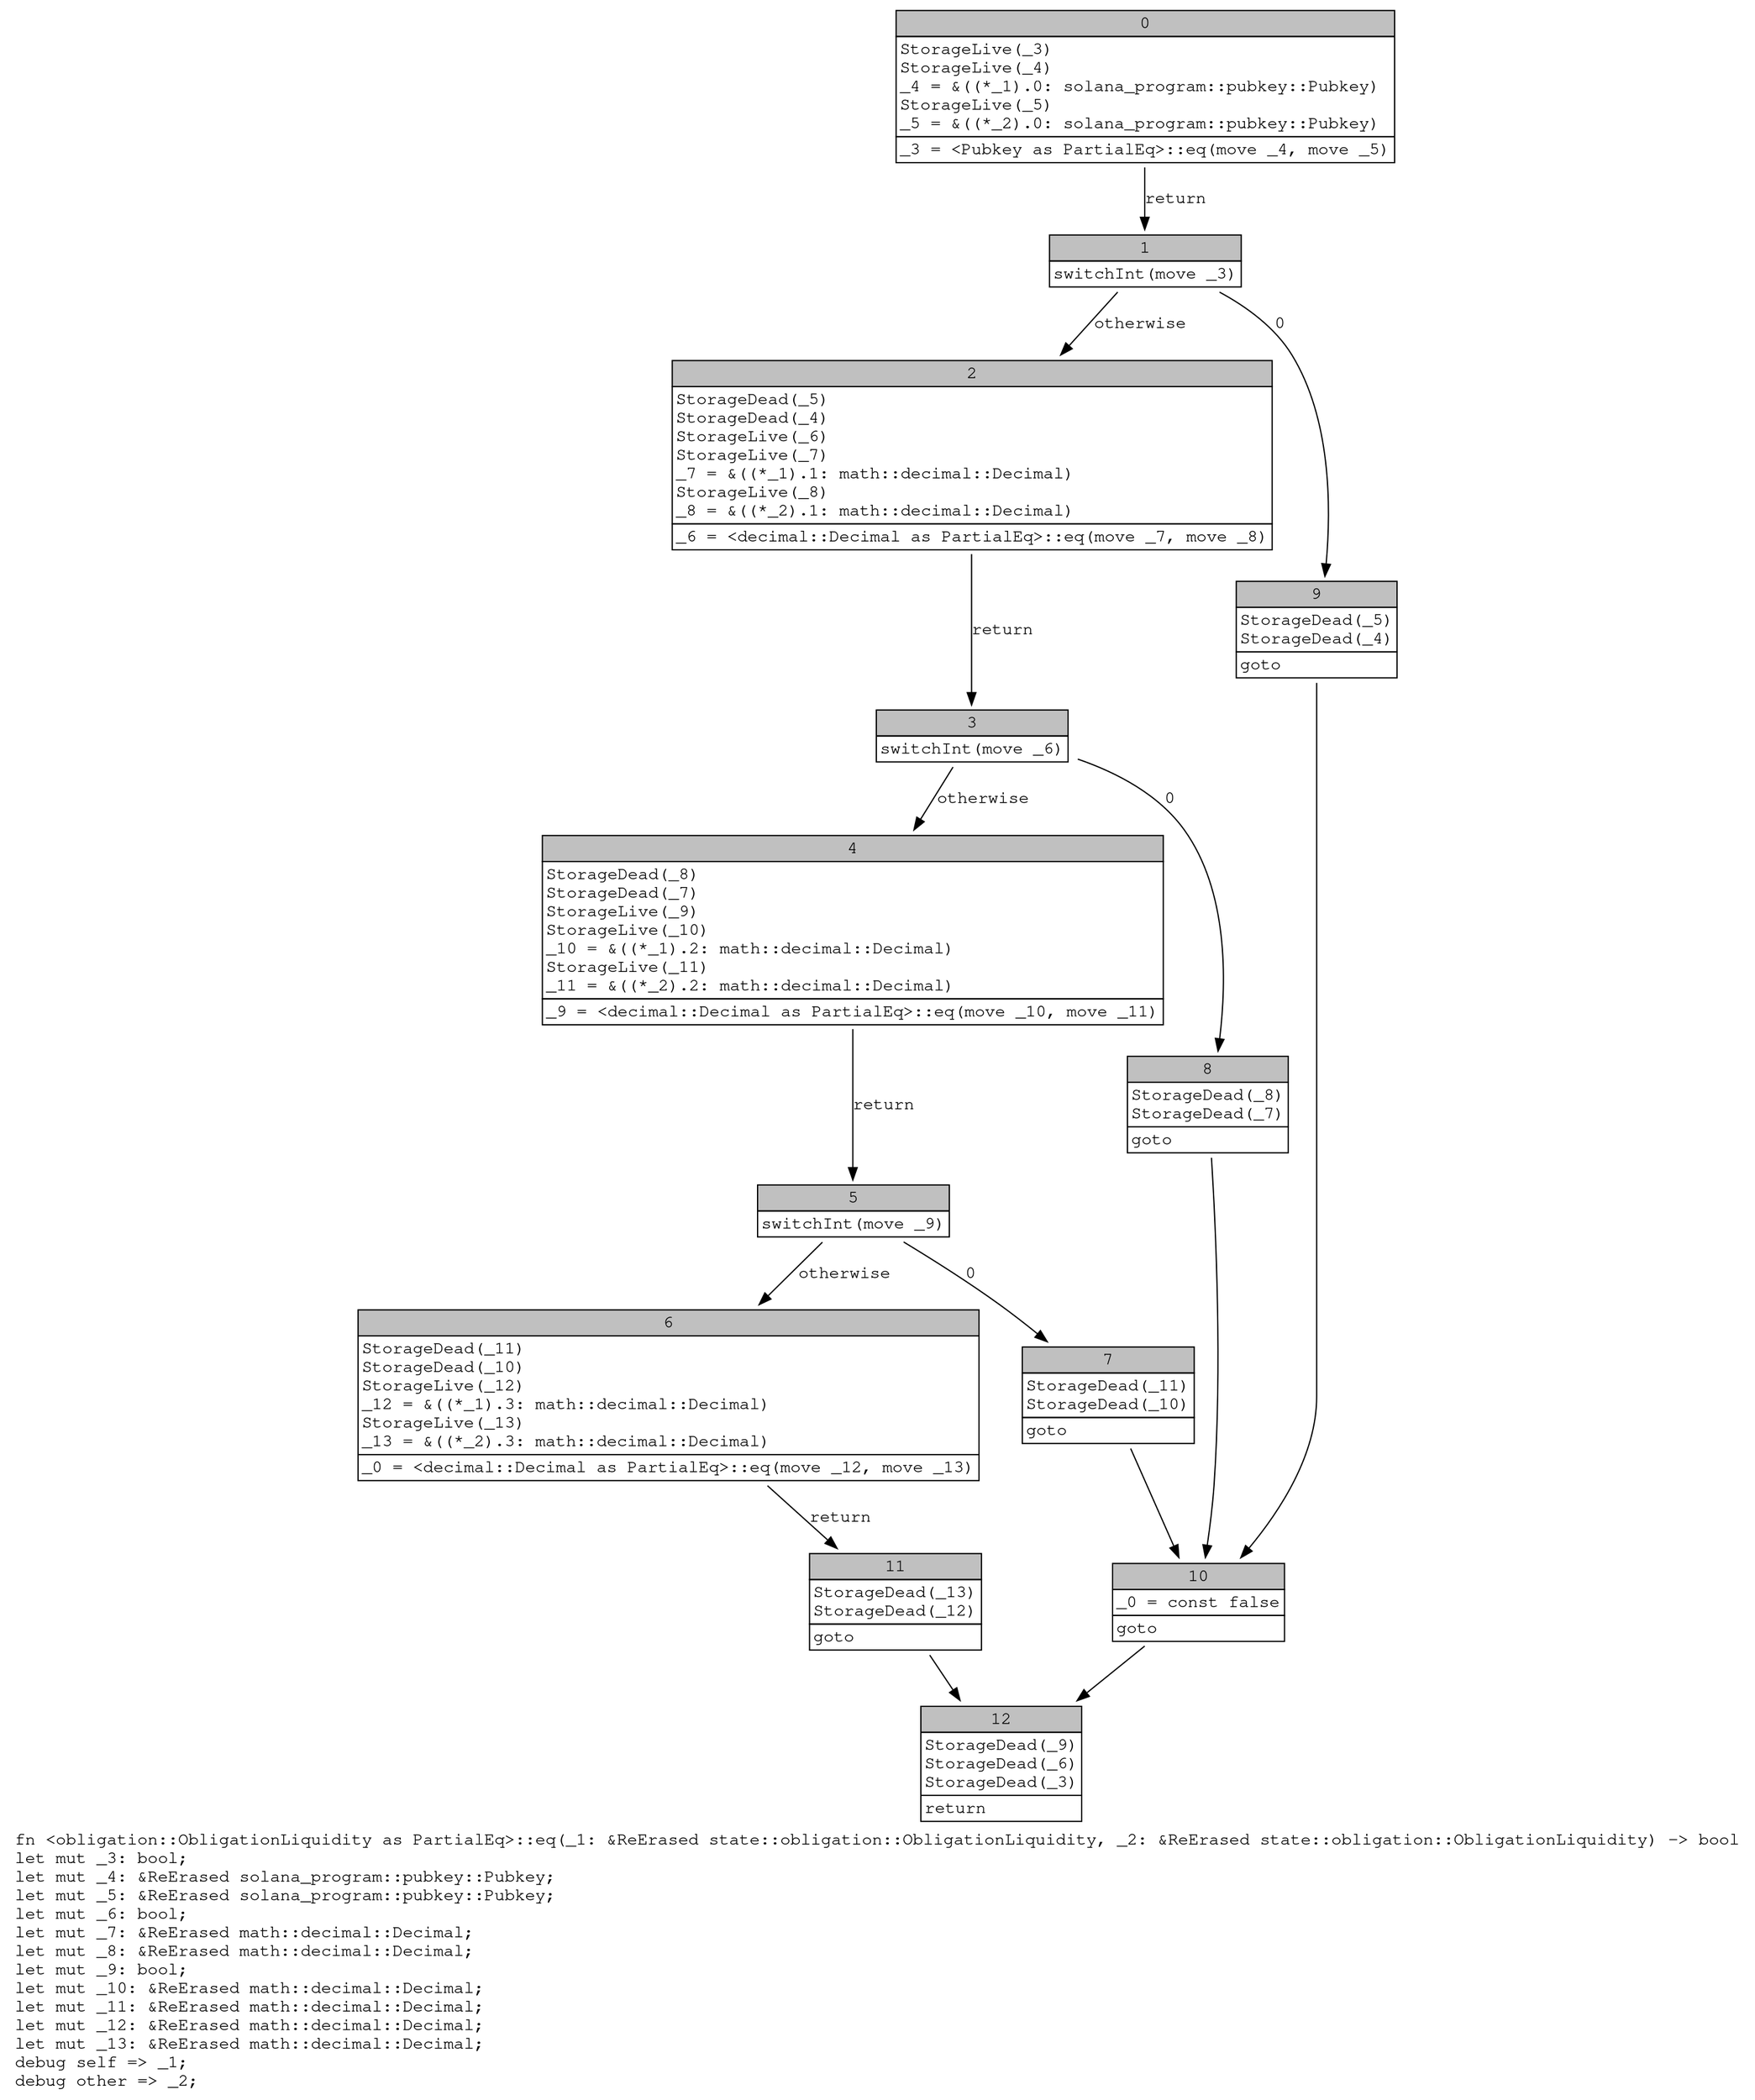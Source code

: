 digraph Mir_0_2026 {
    graph [fontname="Courier, monospace"];
    node [fontname="Courier, monospace"];
    edge [fontname="Courier, monospace"];
    label=<fn &lt;obligation::ObligationLiquidity as PartialEq&gt;::eq(_1: &amp;ReErased state::obligation::ObligationLiquidity, _2: &amp;ReErased state::obligation::ObligationLiquidity) -&gt; bool<br align="left"/>let mut _3: bool;<br align="left"/>let mut _4: &amp;ReErased solana_program::pubkey::Pubkey;<br align="left"/>let mut _5: &amp;ReErased solana_program::pubkey::Pubkey;<br align="left"/>let mut _6: bool;<br align="left"/>let mut _7: &amp;ReErased math::decimal::Decimal;<br align="left"/>let mut _8: &amp;ReErased math::decimal::Decimal;<br align="left"/>let mut _9: bool;<br align="left"/>let mut _10: &amp;ReErased math::decimal::Decimal;<br align="left"/>let mut _11: &amp;ReErased math::decimal::Decimal;<br align="left"/>let mut _12: &amp;ReErased math::decimal::Decimal;<br align="left"/>let mut _13: &amp;ReErased math::decimal::Decimal;<br align="left"/>debug self =&gt; _1;<br align="left"/>debug other =&gt; _2;<br align="left"/>>;
    bb0__0_2026 [shape="none", label=<<table border="0" cellborder="1" cellspacing="0"><tr><td bgcolor="gray" align="center" colspan="1">0</td></tr><tr><td align="left" balign="left">StorageLive(_3)<br/>StorageLive(_4)<br/>_4 = &amp;((*_1).0: solana_program::pubkey::Pubkey)<br/>StorageLive(_5)<br/>_5 = &amp;((*_2).0: solana_program::pubkey::Pubkey)<br/></td></tr><tr><td align="left">_3 = &lt;Pubkey as PartialEq&gt;::eq(move _4, move _5)</td></tr></table>>];
    bb1__0_2026 [shape="none", label=<<table border="0" cellborder="1" cellspacing="0"><tr><td bgcolor="gray" align="center" colspan="1">1</td></tr><tr><td align="left">switchInt(move _3)</td></tr></table>>];
    bb2__0_2026 [shape="none", label=<<table border="0" cellborder="1" cellspacing="0"><tr><td bgcolor="gray" align="center" colspan="1">2</td></tr><tr><td align="left" balign="left">StorageDead(_5)<br/>StorageDead(_4)<br/>StorageLive(_6)<br/>StorageLive(_7)<br/>_7 = &amp;((*_1).1: math::decimal::Decimal)<br/>StorageLive(_8)<br/>_8 = &amp;((*_2).1: math::decimal::Decimal)<br/></td></tr><tr><td align="left">_6 = &lt;decimal::Decimal as PartialEq&gt;::eq(move _7, move _8)</td></tr></table>>];
    bb3__0_2026 [shape="none", label=<<table border="0" cellborder="1" cellspacing="0"><tr><td bgcolor="gray" align="center" colspan="1">3</td></tr><tr><td align="left">switchInt(move _6)</td></tr></table>>];
    bb4__0_2026 [shape="none", label=<<table border="0" cellborder="1" cellspacing="0"><tr><td bgcolor="gray" align="center" colspan="1">4</td></tr><tr><td align="left" balign="left">StorageDead(_8)<br/>StorageDead(_7)<br/>StorageLive(_9)<br/>StorageLive(_10)<br/>_10 = &amp;((*_1).2: math::decimal::Decimal)<br/>StorageLive(_11)<br/>_11 = &amp;((*_2).2: math::decimal::Decimal)<br/></td></tr><tr><td align="left">_9 = &lt;decimal::Decimal as PartialEq&gt;::eq(move _10, move _11)</td></tr></table>>];
    bb5__0_2026 [shape="none", label=<<table border="0" cellborder="1" cellspacing="0"><tr><td bgcolor="gray" align="center" colspan="1">5</td></tr><tr><td align="left">switchInt(move _9)</td></tr></table>>];
    bb6__0_2026 [shape="none", label=<<table border="0" cellborder="1" cellspacing="0"><tr><td bgcolor="gray" align="center" colspan="1">6</td></tr><tr><td align="left" balign="left">StorageDead(_11)<br/>StorageDead(_10)<br/>StorageLive(_12)<br/>_12 = &amp;((*_1).3: math::decimal::Decimal)<br/>StorageLive(_13)<br/>_13 = &amp;((*_2).3: math::decimal::Decimal)<br/></td></tr><tr><td align="left">_0 = &lt;decimal::Decimal as PartialEq&gt;::eq(move _12, move _13)</td></tr></table>>];
    bb7__0_2026 [shape="none", label=<<table border="0" cellborder="1" cellspacing="0"><tr><td bgcolor="gray" align="center" colspan="1">7</td></tr><tr><td align="left" balign="left">StorageDead(_11)<br/>StorageDead(_10)<br/></td></tr><tr><td align="left">goto</td></tr></table>>];
    bb8__0_2026 [shape="none", label=<<table border="0" cellborder="1" cellspacing="0"><tr><td bgcolor="gray" align="center" colspan="1">8</td></tr><tr><td align="left" balign="left">StorageDead(_8)<br/>StorageDead(_7)<br/></td></tr><tr><td align="left">goto</td></tr></table>>];
    bb9__0_2026 [shape="none", label=<<table border="0" cellborder="1" cellspacing="0"><tr><td bgcolor="gray" align="center" colspan="1">9</td></tr><tr><td align="left" balign="left">StorageDead(_5)<br/>StorageDead(_4)<br/></td></tr><tr><td align="left">goto</td></tr></table>>];
    bb10__0_2026 [shape="none", label=<<table border="0" cellborder="1" cellspacing="0"><tr><td bgcolor="gray" align="center" colspan="1">10</td></tr><tr><td align="left" balign="left">_0 = const false<br/></td></tr><tr><td align="left">goto</td></tr></table>>];
    bb11__0_2026 [shape="none", label=<<table border="0" cellborder="1" cellspacing="0"><tr><td bgcolor="gray" align="center" colspan="1">11</td></tr><tr><td align="left" balign="left">StorageDead(_13)<br/>StorageDead(_12)<br/></td></tr><tr><td align="left">goto</td></tr></table>>];
    bb12__0_2026 [shape="none", label=<<table border="0" cellborder="1" cellspacing="0"><tr><td bgcolor="gray" align="center" colspan="1">12</td></tr><tr><td align="left" balign="left">StorageDead(_9)<br/>StorageDead(_6)<br/>StorageDead(_3)<br/></td></tr><tr><td align="left">return</td></tr></table>>];
    bb0__0_2026 -> bb1__0_2026 [label="return"];
    bb1__0_2026 -> bb9__0_2026 [label="0"];
    bb1__0_2026 -> bb2__0_2026 [label="otherwise"];
    bb2__0_2026 -> bb3__0_2026 [label="return"];
    bb3__0_2026 -> bb8__0_2026 [label="0"];
    bb3__0_2026 -> bb4__0_2026 [label="otherwise"];
    bb4__0_2026 -> bb5__0_2026 [label="return"];
    bb5__0_2026 -> bb7__0_2026 [label="0"];
    bb5__0_2026 -> bb6__0_2026 [label="otherwise"];
    bb6__0_2026 -> bb11__0_2026 [label="return"];
    bb7__0_2026 -> bb10__0_2026 [label=""];
    bb8__0_2026 -> bb10__0_2026 [label=""];
    bb9__0_2026 -> bb10__0_2026 [label=""];
    bb10__0_2026 -> bb12__0_2026 [label=""];
    bb11__0_2026 -> bb12__0_2026 [label=""];
}
